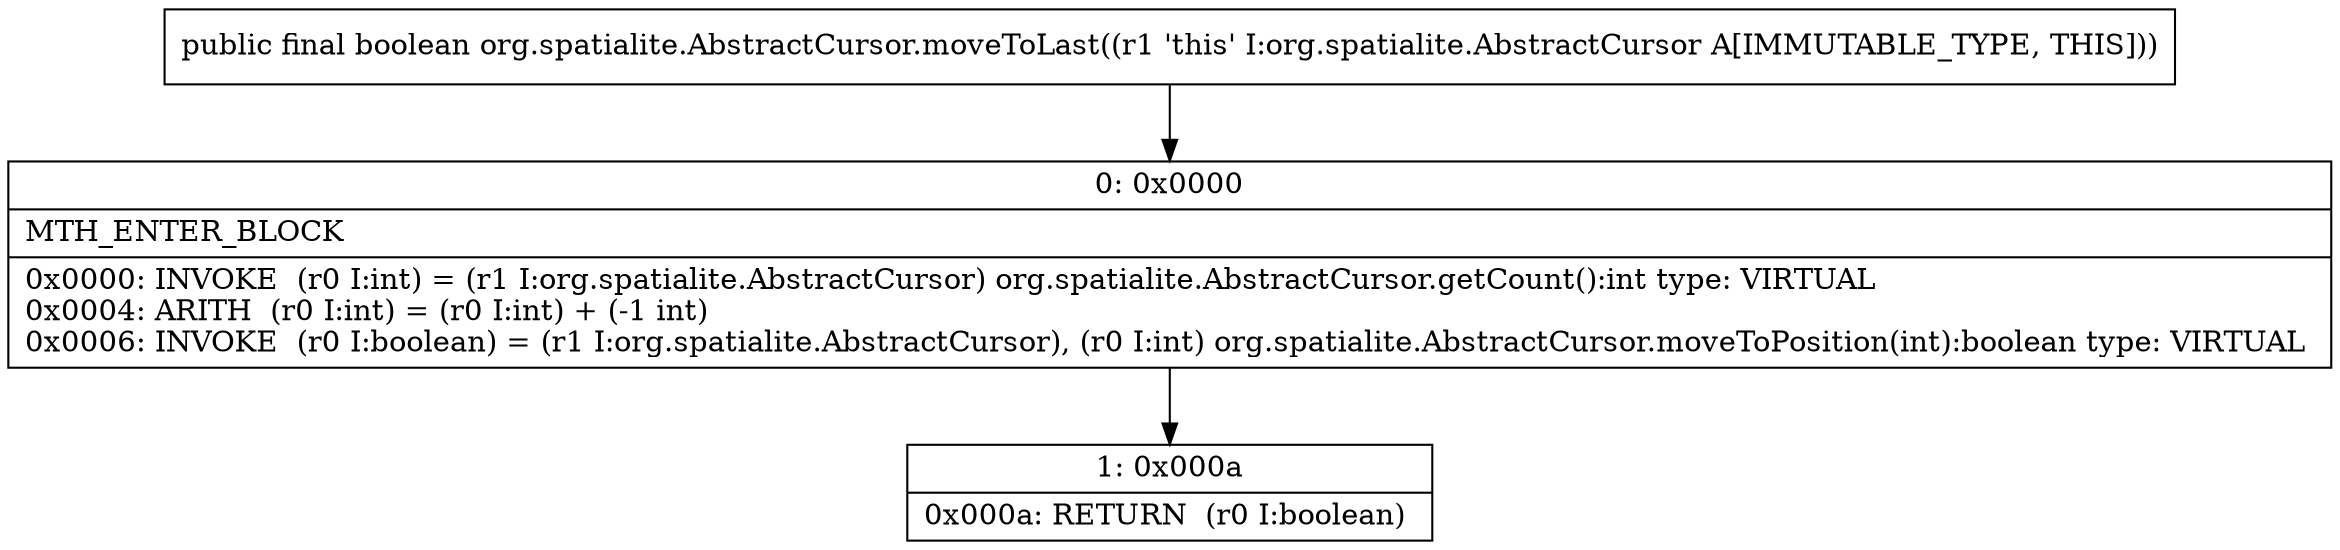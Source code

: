 digraph "CFG fororg.spatialite.AbstractCursor.moveToLast()Z" {
Node_0 [shape=record,label="{0\:\ 0x0000|MTH_ENTER_BLOCK\l|0x0000: INVOKE  (r0 I:int) = (r1 I:org.spatialite.AbstractCursor) org.spatialite.AbstractCursor.getCount():int type: VIRTUAL \l0x0004: ARITH  (r0 I:int) = (r0 I:int) + (\-1 int) \l0x0006: INVOKE  (r0 I:boolean) = (r1 I:org.spatialite.AbstractCursor), (r0 I:int) org.spatialite.AbstractCursor.moveToPosition(int):boolean type: VIRTUAL \l}"];
Node_1 [shape=record,label="{1\:\ 0x000a|0x000a: RETURN  (r0 I:boolean) \l}"];
MethodNode[shape=record,label="{public final boolean org.spatialite.AbstractCursor.moveToLast((r1 'this' I:org.spatialite.AbstractCursor A[IMMUTABLE_TYPE, THIS])) }"];
MethodNode -> Node_0;
Node_0 -> Node_1;
}

